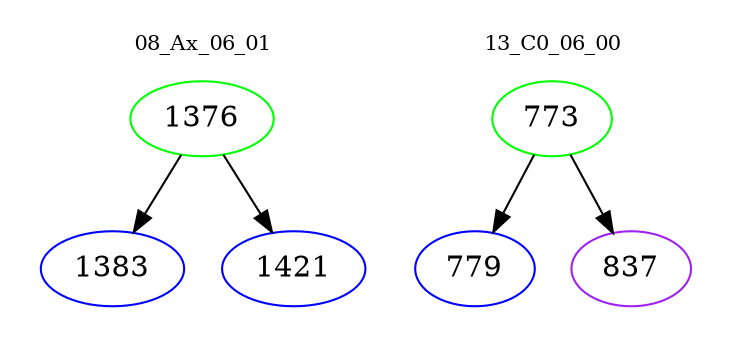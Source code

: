 digraph{
subgraph cluster_0 {
color = white
label = "08_Ax_06_01";
fontsize=10;
T0_1376 [label="1376", color="green"]
T0_1376 -> T0_1383 [color="black"]
T0_1383 [label="1383", color="blue"]
T0_1376 -> T0_1421 [color="black"]
T0_1421 [label="1421", color="blue"]
}
subgraph cluster_1 {
color = white
label = "13_C0_06_00";
fontsize=10;
T1_773 [label="773", color="green"]
T1_773 -> T1_779 [color="black"]
T1_779 [label="779", color="blue"]
T1_773 -> T1_837 [color="black"]
T1_837 [label="837", color="purple"]
}
}
